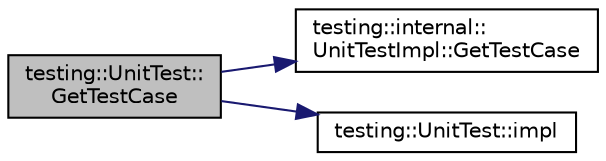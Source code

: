 digraph "testing::UnitTest::GetTestCase"
{
 // LATEX_PDF_SIZE
  bgcolor="transparent";
  edge [fontname="Helvetica",fontsize="10",labelfontname="Helvetica",labelfontsize="10"];
  node [fontname="Helvetica",fontsize="10",shape=record];
  rankdir="LR";
  Node1 [label="testing::UnitTest::\lGetTestCase",height=0.2,width=0.4,color="black", fillcolor="grey75", style="filled", fontcolor="black",tooltip=" "];
  Node1 -> Node2 [color="midnightblue",fontsize="10",style="solid",fontname="Helvetica"];
  Node2 [label="testing::internal::\lUnitTestImpl::GetTestCase",height=0.2,width=0.4,color="black",URL="$classtesting_1_1internal_1_1UnitTestImpl.html#a6438e18ea4904d239a3db7b036a52229",tooltip=" "];
  Node1 -> Node3 [color="midnightblue",fontsize="10",style="solid",fontname="Helvetica"];
  Node3 [label="testing::UnitTest::impl",height=0.2,width=0.4,color="black",URL="$classtesting_1_1UnitTest.html#a4df5d11a58affb337d7fa62eaa07690e",tooltip=" "];
}
